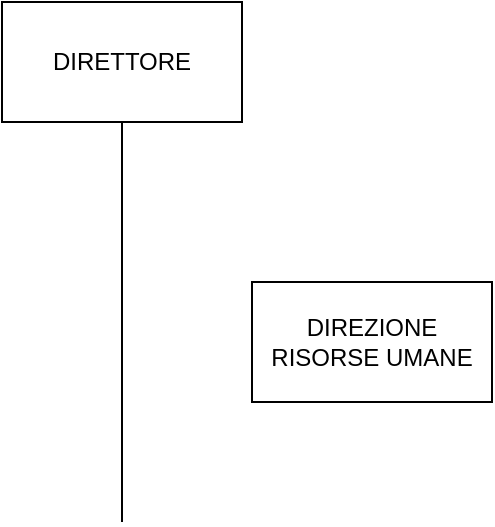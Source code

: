 <mxfile version="24.8.4">
  <diagram name="Pagina-1" id="WgnlJ3pVEPKaECXcpOfN">
    <mxGraphModel dx="791" dy="866" grid="1" gridSize="10" guides="1" tooltips="1" connect="1" arrows="1" fold="1" page="1" pageScale="1" pageWidth="1169" pageHeight="827" math="0" shadow="0">
      <root>
        <mxCell id="0" />
        <mxCell id="1" parent="0" />
        <mxCell id="27R3_6dMH3xJVTgom81X-3" value="DIRETTORE" style="rounded=0;whiteSpace=wrap;html=1;" vertex="1" parent="1">
          <mxGeometry x="520" y="20" width="120" height="60" as="geometry" />
        </mxCell>
        <mxCell id="27R3_6dMH3xJVTgom81X-4" value="DIREZIONE RISORSE UMANE" style="rounded=0;whiteSpace=wrap;html=1;rotation=0;" vertex="1" parent="1">
          <mxGeometry x="645" y="160" width="120" height="60" as="geometry" />
        </mxCell>
        <mxCell id="27R3_6dMH3xJVTgom81X-6" value="" style="endArrow=none;html=1;rounded=0;entryX=0.5;entryY=1;entryDx=0;entryDy=0;" edge="1" parent="1" target="27R3_6dMH3xJVTgom81X-3">
          <mxGeometry width="50" height="50" relative="1" as="geometry">
            <mxPoint x="580" y="280" as="sourcePoint" />
            <mxPoint x="580" y="130" as="targetPoint" />
          </mxGeometry>
        </mxCell>
      </root>
    </mxGraphModel>
  </diagram>
</mxfile>
